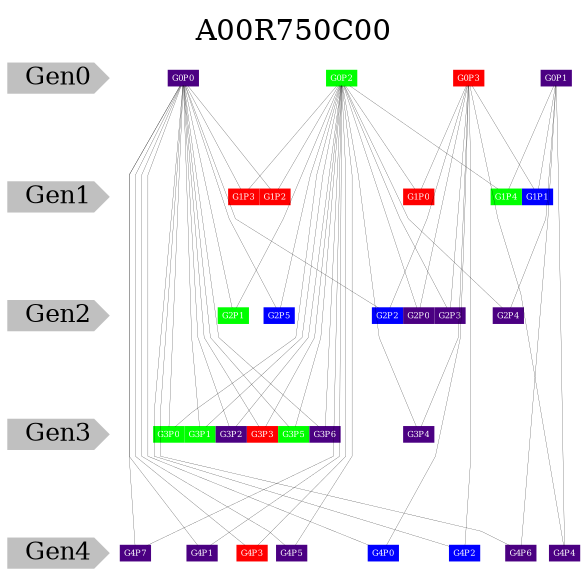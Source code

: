 graph A00R750C00 {
    label = A00R750C00;
    labelloc=tp; rankdir=TD;graph [splines=polyline, nodesep=0.01, ranksep=0.5];node[color=black style=filled shape=box fontcolor=white fixedsize=true width=.2 height=.1 fontsize=4];edge[penwidth=.1];
    subgraph Generations {
        node[color=grey style=filled fontsize=12 shape=cds fontcolor=black fixedsize=false];edge[style=invis]
        Gen0 -- Gen1 -- Gen2 -- Gen3 -- Gen4;
    }
    {rank=same;Gen0;G0P0;G0P1;G0P2;G0P3;}
    {rank=same;Gen1;G1P0;G1P1;G1P2;G1P3;G1P4;}
    {rank=same;Gen2;G2P0;G2P1;G2P2;G2P3;G2P4;G2P5;}
    {rank=same;Gen3;G3P0;G3P1;G3P2;G3P3;G3P4;G3P5;G3P6;}
    {rank=same;Gen4;G4P0;G4P1;G4P2;G4P3;G4P4;G4P5;G4P6;G4P7;}
    G0P0 [color=indigo]
    G0P1 [color=indigo]
    G0P2 [color=green]
    G0P3 [color=red]
    G1P0 [color=red]
    G1P1 [color=blue]
    G1P2 [color=red]
    G1P3 [color=red]
    G1P4 [color=green]
    G2P0 [color=indigo]
    G2P1 [color=green]
    G2P2 [color=blue]
    G2P3 [color=indigo]
    G2P4 [color=indigo]
    G2P5 [color=blue]
    G3P0 [color=green]
    G3P1 [color=green]
    G3P2 [color=indigo]
    G3P3 [color=red]
    G3P4 [color=indigo]
    G3P5 [color=green]
    G3P6 [color=indigo]
    G4P0 [color=blue]
    G4P1 [color=indigo]
    G4P2 [color=blue]
    G4P3 [color=red]
    G4P4 [color=indigo]
    G4P5 [color=indigo]
    G4P6 [color=indigo]
    G4P7 [color=indigo]
    G0P0 -- G1P2;
    G0P0 -- G1P3;
    G0P0 -- G2P1;
    G0P0 -- G2P2;
    G0P0 -- G2P5;
    G0P0 -- G3P0;
    G0P0 -- G3P1;
    G0P0 -- G3P2;
    G0P0 -- G3P3;
    G0P0 -- G3P5;
    G0P0 -- G3P6;
    G0P0 -- G4P0;
    G0P0 -- G4P1;
    G0P0 -- G4P2;
    G0P0 -- G4P3;
    G0P0 -- G4P5;
    G0P0 -- G4P6;
    G0P0 -- G4P7;
    G0P1 -- G1P1;
    G0P1 -- G1P4;
    G0P1 -- G2P4;
    G0P1 -- G4P4;
    G0P1 -- G4P6;
    G0P2 -- G1P0;
    G0P2 -- G1P2;
    G0P2 -- G1P3;
    G0P2 -- G1P4;
    G0P2 -- G2P0;
    G0P2 -- G2P1;
    G0P2 -- G2P3;
    G0P2 -- G2P4;
    G0P2 -- G2P5;
    G0P2 -- G3P0;
    G0P2 -- G3P1;
    G0P2 -- G3P2;
    G0P2 -- G3P3;
    G0P2 -- G3P4;
    G0P2 -- G3P5;
    G0P2 -- G3P6;
    G0P2 -- G4P1;
    G0P2 -- G4P3;
    G0P2 -- G4P5;
    G0P2 -- G4P7;
    G0P3 -- G1P0;
    G0P3 -- G1P1;
    G0P3 -- G2P0;
    G0P3 -- G2P2;
    G0P3 -- G2P3;
    G0P3 -- G3P4;
    G0P3 -- G4P0;
    G0P3 -- G4P2;
    G0P3 -- G4P4;
}
